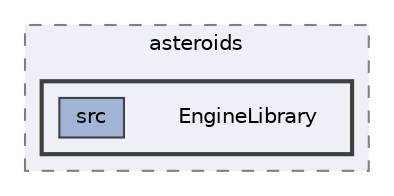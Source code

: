 digraph "C:/msys64/home/ashle/asteroids/EngineLibrary"
{
 // LATEX_PDF_SIZE
  bgcolor="transparent";
  edge [fontname=Helvetica,fontsize=10,labelfontname=Helvetica,labelfontsize=10];
  node [fontname=Helvetica,fontsize=10,shape=box,height=0.2,width=0.4];
  compound=true
  subgraph clusterdir_4717310e8cd48ab01943bbabc330d8b9 {
    graph [ bgcolor="#edf0f7", pencolor="grey50", label="asteroids", fontname=Helvetica,fontsize=10 style="filled,dashed", URL="dir_4717310e8cd48ab01943bbabc330d8b9.html",tooltip=""]
  subgraph clusterdir_853b130797fe2e154edb00a76308e1e3 {
    graph [ bgcolor="#edf0f7", pencolor="grey25", label="", fontname=Helvetica,fontsize=10 style="filled,bold", URL="dir_853b130797fe2e154edb00a76308e1e3.html",tooltip=""]
    dir_853b130797fe2e154edb00a76308e1e3 [shape=plaintext, label="EngineLibrary"];
  dir_be6ff02f9bfa5fc7beabbd61f6f2e197 [label="src", fillcolor="#a2b4d6", color="grey25", style="filled", URL="dir_be6ff02f9bfa5fc7beabbd61f6f2e197.html",tooltip=""];
  }
  }
}
